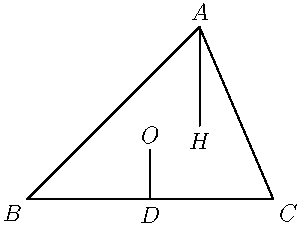 
import geometry;

size(150);

pair A = (2, 7);
pair B = (-5, 0);
pair C = (5, 0);

label("$A$", A, N);
label("$B$", B, SW);
label("$C$", C, SE);

draw(A -- B -- C -- cycle);

circle co = circumcircle(locate(A), locate(B), locate(C));
pair O = locate(co.C);
label("$O$", O, N);

pair D = midpoint(B -- C);
label("$D$", D, S);
draw(O -- D);

pair H = locate(orthocentercenter(locate(A), locate(B), locate(C)));
label("$H$", H, S);
draw(A -- H);


